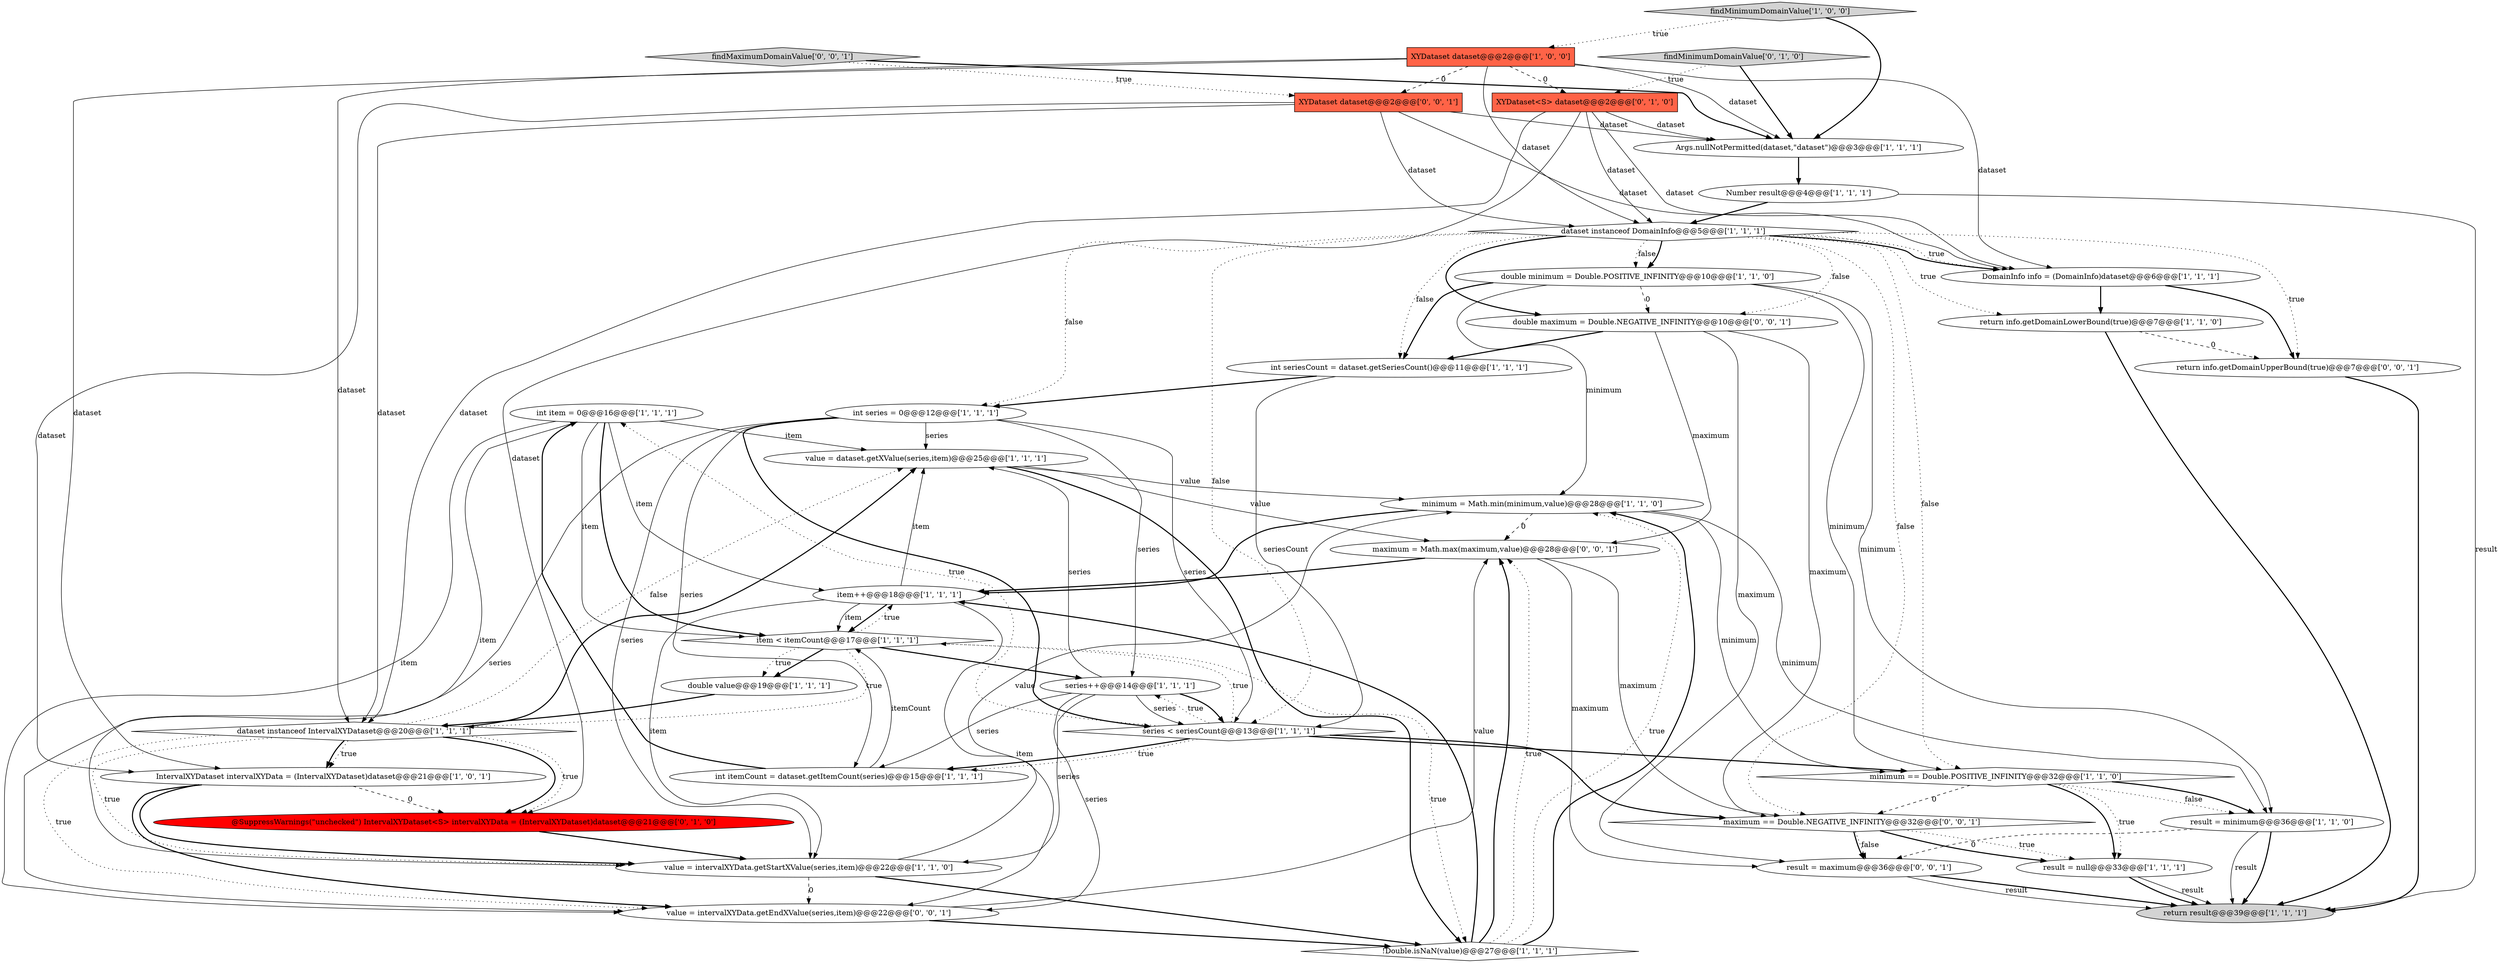 digraph {
26 [style = filled, label = "int item = 0@@@16@@@['1', '1', '1']", fillcolor = white, shape = ellipse image = "AAA0AAABBB1BBB"];
28 [style = filled, label = "XYDataset<S> dataset@@@2@@@['0', '1', '0']", fillcolor = tomato, shape = box image = "AAA1AAABBB2BBB"];
34 [style = filled, label = "maximum == Double.NEGATIVE_INFINITY@@@32@@@['0', '0', '1']", fillcolor = white, shape = diamond image = "AAA0AAABBB3BBB"];
1 [style = filled, label = "value = dataset.getXValue(series,item)@@@25@@@['1', '1', '1']", fillcolor = white, shape = ellipse image = "AAA0AAABBB1BBB"];
6 [style = filled, label = "value = intervalXYData.getStartXValue(series,item)@@@22@@@['1', '1', '0']", fillcolor = white, shape = ellipse image = "AAA0AAABBB1BBB"];
7 [style = filled, label = "findMinimumDomainValue['1', '0', '0']", fillcolor = lightgray, shape = diamond image = "AAA0AAABBB1BBB"];
31 [style = filled, label = "result = maximum@@@36@@@['0', '0', '1']", fillcolor = white, shape = ellipse image = "AAA0AAABBB3BBB"];
35 [style = filled, label = "XYDataset dataset@@@2@@@['0', '0', '1']", fillcolor = tomato, shape = box image = "AAA0AAABBB3BBB"];
10 [style = filled, label = "dataset instanceof DomainInfo@@@5@@@['1', '1', '1']", fillcolor = white, shape = diamond image = "AAA0AAABBB1BBB"];
25 [style = filled, label = "int series = 0@@@12@@@['1', '1', '1']", fillcolor = white, shape = ellipse image = "AAA0AAABBB1BBB"];
4 [style = filled, label = "minimum == Double.POSITIVE_INFINITY@@@32@@@['1', '1', '0']", fillcolor = white, shape = diamond image = "AAA0AAABBB1BBB"];
12 [style = filled, label = "result = null@@@33@@@['1', '1', '1']", fillcolor = white, shape = ellipse image = "AAA0AAABBB1BBB"];
33 [style = filled, label = "return info.getDomainUpperBound(true)@@@7@@@['0', '0', '1']", fillcolor = white, shape = ellipse image = "AAA0AAABBB3BBB"];
30 [style = filled, label = "value = intervalXYData.getEndXValue(series,item)@@@22@@@['0', '0', '1']", fillcolor = white, shape = ellipse image = "AAA0AAABBB3BBB"];
27 [style = filled, label = "@SuppressWarnings(\"unchecked\") IntervalXYDataset<S> intervalXYData = (IntervalXYDataset)dataset@@@21@@@['0', '1', '0']", fillcolor = red, shape = ellipse image = "AAA1AAABBB2BBB"];
17 [style = filled, label = "dataset instanceof IntervalXYDataset@@@20@@@['1', '1', '1']", fillcolor = white, shape = diamond image = "AAA0AAABBB1BBB"];
20 [style = filled, label = "series < seriesCount@@@13@@@['1', '1', '1']", fillcolor = white, shape = diamond image = "AAA0AAABBB1BBB"];
15 [style = filled, label = "series++@@@14@@@['1', '1', '1']", fillcolor = white, shape = ellipse image = "AAA0AAABBB1BBB"];
19 [style = filled, label = "minimum = Math.min(minimum,value)@@@28@@@['1', '1', '0']", fillcolor = white, shape = ellipse image = "AAA0AAABBB1BBB"];
36 [style = filled, label = "maximum = Math.max(maximum,value)@@@28@@@['0', '0', '1']", fillcolor = white, shape = ellipse image = "AAA0AAABBB3BBB"];
5 [style = filled, label = "result = minimum@@@36@@@['1', '1', '0']", fillcolor = white, shape = ellipse image = "AAA0AAABBB1BBB"];
13 [style = filled, label = "IntervalXYDataset intervalXYData = (IntervalXYDataset)dataset@@@21@@@['1', '0', '1']", fillcolor = white, shape = ellipse image = "AAA0AAABBB1BBB"];
22 [style = filled, label = "double minimum = Double.POSITIVE_INFINITY@@@10@@@['1', '1', '0']", fillcolor = white, shape = ellipse image = "AAA0AAABBB1BBB"];
18 [style = filled, label = "double value@@@19@@@['1', '1', '1']", fillcolor = white, shape = ellipse image = "AAA0AAABBB1BBB"];
37 [style = filled, label = "findMaximumDomainValue['0', '0', '1']", fillcolor = lightgray, shape = diamond image = "AAA0AAABBB3BBB"];
2 [style = filled, label = "Args.nullNotPermitted(dataset,\"dataset\")@@@3@@@['1', '1', '1']", fillcolor = white, shape = ellipse image = "AAA0AAABBB1BBB"];
21 [style = filled, label = "int seriesCount = dataset.getSeriesCount()@@@11@@@['1', '1', '1']", fillcolor = white, shape = ellipse image = "AAA0AAABBB1BBB"];
23 [style = filled, label = "XYDataset dataset@@@2@@@['1', '0', '0']", fillcolor = tomato, shape = box image = "AAA1AAABBB1BBB"];
9 [style = filled, label = "return result@@@39@@@['1', '1', '1']", fillcolor = lightgray, shape = ellipse image = "AAA0AAABBB1BBB"];
14 [style = filled, label = "DomainInfo info = (DomainInfo)dataset@@@6@@@['1', '1', '1']", fillcolor = white, shape = ellipse image = "AAA0AAABBB1BBB"];
24 [style = filled, label = "item < itemCount@@@17@@@['1', '1', '1']", fillcolor = white, shape = diamond image = "AAA0AAABBB1BBB"];
8 [style = filled, label = "!Double.isNaN(value)@@@27@@@['1', '1', '1']", fillcolor = white, shape = diamond image = "AAA0AAABBB1BBB"];
3 [style = filled, label = "item++@@@18@@@['1', '1', '1']", fillcolor = white, shape = ellipse image = "AAA0AAABBB1BBB"];
11 [style = filled, label = "return info.getDomainLowerBound(true)@@@7@@@['1', '1', '0']", fillcolor = white, shape = ellipse image = "AAA0AAABBB1BBB"];
29 [style = filled, label = "findMinimumDomainValue['0', '1', '0']", fillcolor = lightgray, shape = diamond image = "AAA0AAABBB2BBB"];
0 [style = filled, label = "Number result@@@4@@@['1', '1', '1']", fillcolor = white, shape = ellipse image = "AAA0AAABBB1BBB"];
16 [style = filled, label = "int itemCount = dataset.getItemCount(series)@@@15@@@['1', '1', '1']", fillcolor = white, shape = ellipse image = "AAA0AAABBB1BBB"];
32 [style = filled, label = "double maximum = Double.NEGATIVE_INFINITY@@@10@@@['0', '0', '1']", fillcolor = white, shape = ellipse image = "AAA0AAABBB3BBB"];
22->4 [style = solid, label="minimum"];
34->12 [style = dotted, label="true"];
5->9 [style = bold, label=""];
3->24 [style = bold, label=""];
15->20 [style = solid, label="series"];
31->9 [style = bold, label=""];
17->6 [style = dotted, label="true"];
11->33 [style = dashed, label="0"];
12->9 [style = solid, label="result"];
24->17 [style = dotted, label="true"];
25->15 [style = solid, label="series"];
4->5 [style = dotted, label="false"];
23->28 [style = dashed, label="0"];
10->32 [style = bold, label=""];
25->30 [style = solid, label="series"];
11->9 [style = bold, label=""];
12->9 [style = bold, label=""];
23->17 [style = solid, label="dataset"];
16->24 [style = solid, label="itemCount"];
0->9 [style = solid, label="result"];
8->36 [style = bold, label=""];
29->2 [style = bold, label=""];
35->14 [style = solid, label="dataset"];
20->16 [style = bold, label=""];
32->31 [style = solid, label="maximum"];
25->16 [style = solid, label="series"];
15->20 [style = bold, label=""];
26->24 [style = solid, label="item"];
10->21 [style = dotted, label="false"];
24->3 [style = dotted, label="true"];
26->1 [style = solid, label="item"];
26->3 [style = solid, label="item"];
17->27 [style = bold, label=""];
30->8 [style = bold, label=""];
24->8 [style = dotted, label="true"];
14->11 [style = bold, label=""];
3->24 [style = solid, label="item"];
19->3 [style = bold, label=""];
17->27 [style = dotted, label="true"];
20->15 [style = dotted, label="true"];
36->34 [style = solid, label="maximum"];
20->24 [style = dotted, label="true"];
10->14 [style = bold, label=""];
10->22 [style = dotted, label="false"];
3->30 [style = solid, label="item"];
20->34 [style = bold, label=""];
20->26 [style = dotted, label="true"];
16->26 [style = bold, label=""];
23->35 [style = dashed, label="0"];
34->31 [style = bold, label=""];
3->6 [style = solid, label="item"];
21->25 [style = bold, label=""];
28->17 [style = solid, label="dataset"];
10->32 [style = dotted, label="false"];
26->24 [style = bold, label=""];
24->18 [style = bold, label=""];
3->1 [style = solid, label="item"];
7->23 [style = dotted, label="true"];
15->16 [style = solid, label="series"];
7->2 [style = bold, label=""];
4->34 [style = dashed, label="0"];
28->2 [style = solid, label="dataset"];
32->34 [style = solid, label="maximum"];
21->20 [style = solid, label="seriesCount"];
24->18 [style = dotted, label="true"];
8->19 [style = dotted, label="true"];
26->6 [style = solid, label="item"];
36->31 [style = solid, label="maximum"];
15->1 [style = solid, label="series"];
26->30 [style = solid, label="item"];
1->8 [style = bold, label=""];
34->31 [style = dotted, label="false"];
17->1 [style = bold, label=""];
10->25 [style = dotted, label="false"];
8->3 [style = bold, label=""];
25->6 [style = solid, label="series"];
15->6 [style = solid, label="series"];
30->36 [style = solid, label="value"];
32->36 [style = solid, label="maximum"];
37->35 [style = dotted, label="true"];
25->1 [style = solid, label="series"];
25->20 [style = bold, label=""];
2->0 [style = bold, label=""];
28->27 [style = solid, label="dataset"];
13->27 [style = dashed, label="0"];
29->28 [style = dotted, label="true"];
10->11 [style = dotted, label="true"];
15->30 [style = solid, label="series"];
5->31 [style = dashed, label="0"];
4->12 [style = bold, label=""];
37->2 [style = bold, label=""];
17->13 [style = bold, label=""];
8->36 [style = dotted, label="true"];
13->6 [style = bold, label=""];
4->12 [style = dotted, label="true"];
28->14 [style = solid, label="dataset"];
4->5 [style = bold, label=""];
24->15 [style = bold, label=""];
10->22 [style = bold, label=""];
32->21 [style = bold, label=""];
35->2 [style = solid, label="dataset"];
23->2 [style = solid, label="dataset"];
8->19 [style = bold, label=""];
5->9 [style = solid, label="result"];
28->10 [style = solid, label="dataset"];
31->9 [style = solid, label="result"];
22->5 [style = solid, label="minimum"];
10->20 [style = dotted, label="false"];
22->21 [style = bold, label=""];
35->17 [style = solid, label="dataset"];
18->17 [style = bold, label=""];
22->32 [style = dashed, label="0"];
35->13 [style = solid, label="dataset"];
13->30 [style = bold, label=""];
19->4 [style = solid, label="minimum"];
10->33 [style = dotted, label="true"];
34->12 [style = bold, label=""];
33->9 [style = bold, label=""];
25->20 [style = solid, label="series"];
27->6 [style = bold, label=""];
14->33 [style = bold, label=""];
6->19 [style = solid, label="value"];
20->4 [style = bold, label=""];
35->10 [style = solid, label="dataset"];
1->36 [style = solid, label="value"];
10->14 [style = dotted, label="true"];
22->19 [style = solid, label="minimum"];
19->5 [style = solid, label="minimum"];
23->10 [style = solid, label="dataset"];
0->10 [style = bold, label=""];
17->30 [style = dotted, label="true"];
19->36 [style = dashed, label="0"];
1->19 [style = solid, label="value"];
23->13 [style = solid, label="dataset"];
6->8 [style = bold, label=""];
17->1 [style = dotted, label="false"];
10->4 [style = dotted, label="false"];
6->30 [style = dashed, label="0"];
23->14 [style = solid, label="dataset"];
17->13 [style = dotted, label="true"];
10->34 [style = dotted, label="false"];
20->16 [style = dotted, label="true"];
36->3 [style = bold, label=""];
}
